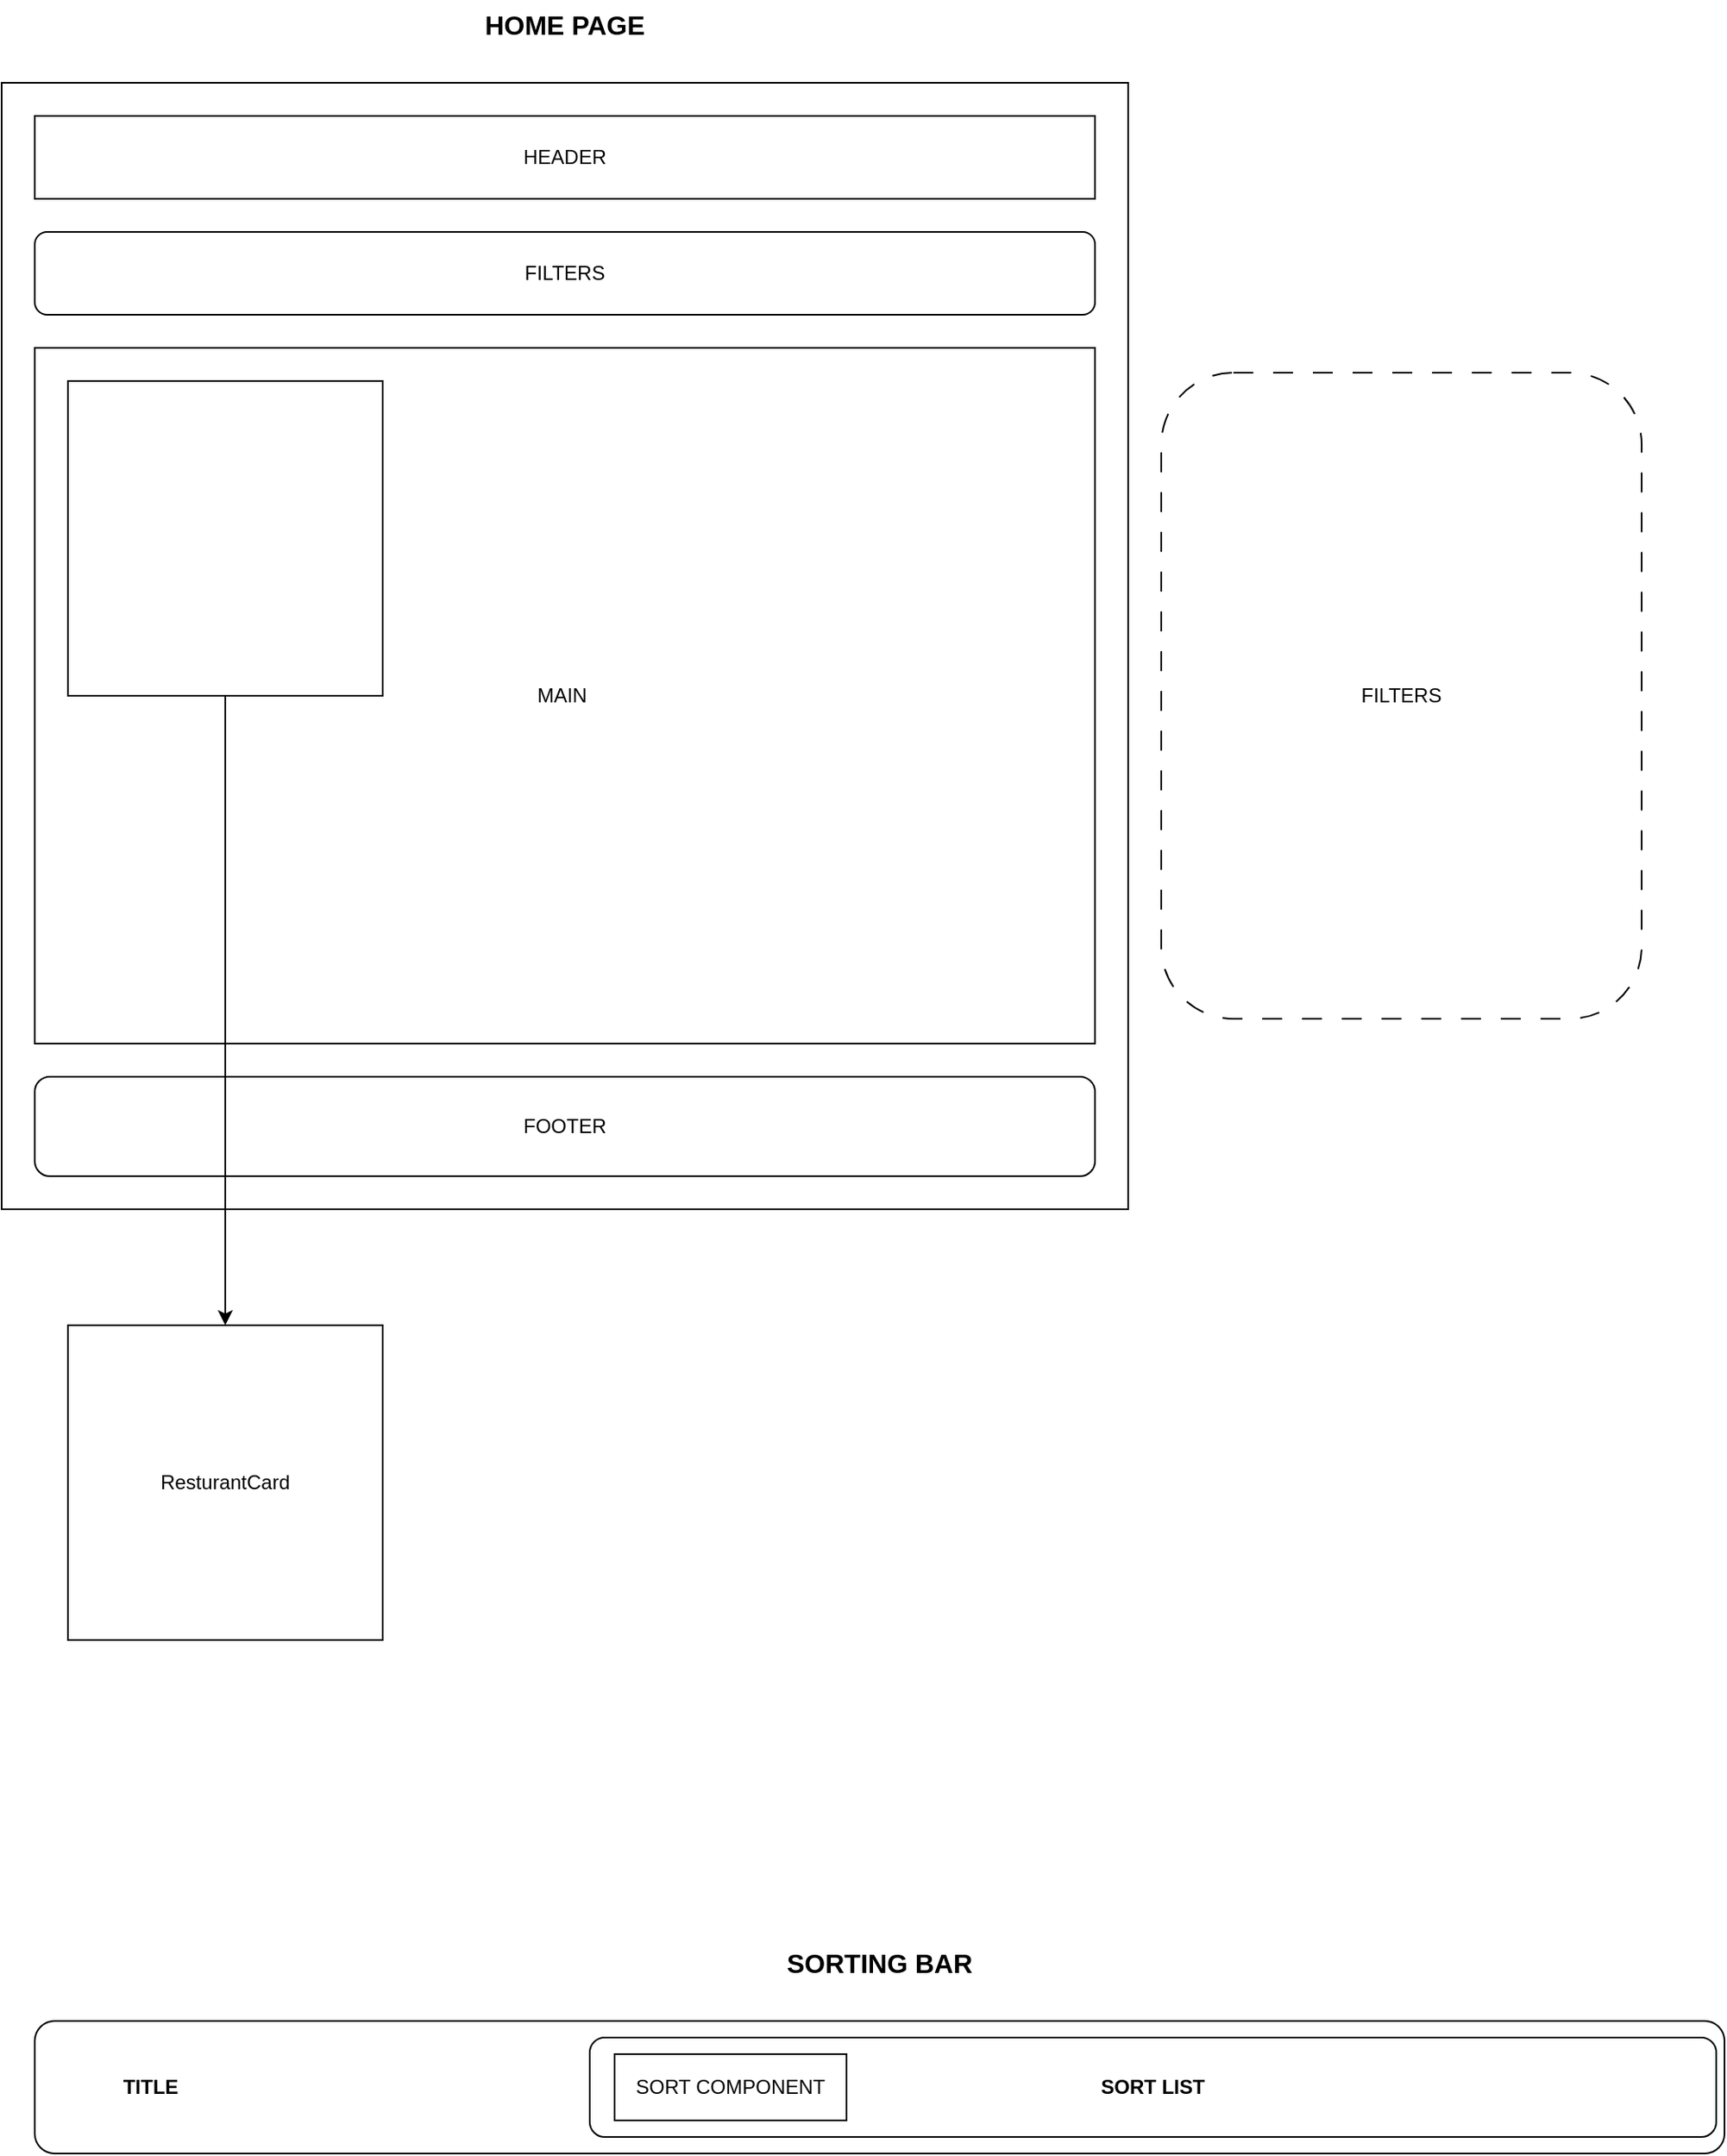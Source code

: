 <mxfile version="21.3.8" type="device" pages="2">
  <diagram name="Page-1" id="j45iKqVJKdutOzGnc8Mu">
    <mxGraphModel dx="1434" dy="729" grid="1" gridSize="10" guides="1" tooltips="1" connect="1" arrows="1" fold="1" page="1" pageScale="1" pageWidth="850" pageHeight="1100" math="0" shadow="0">
      <root>
        <mxCell id="0" />
        <mxCell id="1" parent="0" />
        <mxCell id="96hM-0ZTG6xV_9lNYvn0-1" value="" style="whiteSpace=wrap;html=1;aspect=fixed;" vertex="1" parent="1">
          <mxGeometry x="70" y="270" width="680" height="680" as="geometry" />
        </mxCell>
        <mxCell id="96hM-0ZTG6xV_9lNYvn0-2" value="HEADER" style="rounded=0;whiteSpace=wrap;html=1;" vertex="1" parent="1">
          <mxGeometry x="90" y="290" width="640" height="50" as="geometry" />
        </mxCell>
        <mxCell id="96hM-0ZTG6xV_9lNYvn0-3" value="FILTERS" style="rounded=1;whiteSpace=wrap;html=1;" vertex="1" parent="1">
          <mxGeometry x="90" y="360" width="640" height="50" as="geometry" />
        </mxCell>
        <mxCell id="96hM-0ZTG6xV_9lNYvn0-4" value="MAIN&amp;nbsp;" style="rounded=0;whiteSpace=wrap;html=1;" vertex="1" parent="1">
          <mxGeometry x="90" y="430" width="640" height="420" as="geometry" />
        </mxCell>
        <mxCell id="96hM-0ZTG6xV_9lNYvn0-5" value="FOOTER" style="rounded=1;whiteSpace=wrap;html=1;" vertex="1" parent="1">
          <mxGeometry x="90" y="870" width="640" height="60" as="geometry" />
        </mxCell>
        <mxCell id="UAI2w2BYB55zUR_XhJGC-1" value="&lt;b&gt;&lt;font style=&quot;font-size: 16px;&quot;&gt;HOME PAGE&lt;/font&gt;&lt;/b&gt;" style="text;html=1;strokeColor=none;fillColor=none;align=center;verticalAlign=middle;whiteSpace=wrap;rounded=0;" vertex="1" parent="1">
          <mxGeometry x="345" y="220" width="130" height="30" as="geometry" />
        </mxCell>
        <mxCell id="UAI2w2BYB55zUR_XhJGC-10" style="edgeStyle=orthogonalEdgeStyle;rounded=0;orthogonalLoop=1;jettySize=auto;html=1;" edge="1" parent="1" source="UAI2w2BYB55zUR_XhJGC-3" target="UAI2w2BYB55zUR_XhJGC-4">
          <mxGeometry relative="1" as="geometry" />
        </mxCell>
        <mxCell id="UAI2w2BYB55zUR_XhJGC-3" value="" style="rounded=0;whiteSpace=wrap;html=1;" vertex="1" parent="1">
          <mxGeometry x="110" y="450" width="190" height="190" as="geometry" />
        </mxCell>
        <mxCell id="UAI2w2BYB55zUR_XhJGC-4" value="ResturantCard" style="rounded=0;whiteSpace=wrap;html=1;" vertex="1" parent="1">
          <mxGeometry x="110" y="1020" width="190" height="190" as="geometry" />
        </mxCell>
        <mxCell id="UAI2w2BYB55zUR_XhJGC-8" value="FILTERS" style="rounded=1;whiteSpace=wrap;html=1;dashed=1;dashPattern=12 12;fillColor=none;glass=0;" vertex="1" parent="1">
          <mxGeometry x="770" y="445" width="290" height="390" as="geometry" />
        </mxCell>
        <mxCell id="UAI2w2BYB55zUR_XhJGC-12" value="" style="rounded=1;whiteSpace=wrap;html=1;" vertex="1" parent="1">
          <mxGeometry x="90" y="1440" width="1020" height="80" as="geometry" />
        </mxCell>
        <mxCell id="UAI2w2BYB55zUR_XhJGC-13" value="&lt;b&gt;TITLE&lt;/b&gt;" style="text;html=1;strokeColor=none;fillColor=none;align=center;verticalAlign=middle;whiteSpace=wrap;rounded=0;" vertex="1" parent="1">
          <mxGeometry x="130" y="1465" width="60" height="30" as="geometry" />
        </mxCell>
        <mxCell id="UAI2w2BYB55zUR_XhJGC-15" value="&lt;b&gt;SORT LIST&lt;/b&gt;" style="rounded=1;whiteSpace=wrap;html=1;" vertex="1" parent="1">
          <mxGeometry x="425" y="1450" width="680" height="60" as="geometry" />
        </mxCell>
        <mxCell id="UAI2w2BYB55zUR_XhJGC-16" value="SORT COMPONENT" style="rounded=0;whiteSpace=wrap;html=1;" vertex="1" parent="1">
          <mxGeometry x="440" y="1460" width="140" height="40" as="geometry" />
        </mxCell>
        <mxCell id="UAI2w2BYB55zUR_XhJGC-18" value="&lt;b&gt;&lt;font style=&quot;font-size: 16px;&quot;&gt;SORTING BAR&lt;/font&gt;&lt;/b&gt;" style="text;html=1;strokeColor=none;fillColor=none;align=center;verticalAlign=middle;whiteSpace=wrap;rounded=0;" vertex="1" parent="1">
          <mxGeometry x="540" y="1390" width="120" height="30" as="geometry" />
        </mxCell>
      </root>
    </mxGraphModel>
  </diagram>
  <diagram id="0TUUecAPpbZt6NLwNBBp" name="Page-2">
    <mxGraphModel dx="1434" dy="729" grid="1" gridSize="10" guides="1" tooltips="1" connect="1" arrows="1" fold="1" page="1" pageScale="1" pageWidth="850" pageHeight="1100" math="0" shadow="0">
      <root>
        <mxCell id="0" />
        <mxCell id="1" parent="0" />
      </root>
    </mxGraphModel>
  </diagram>
</mxfile>
